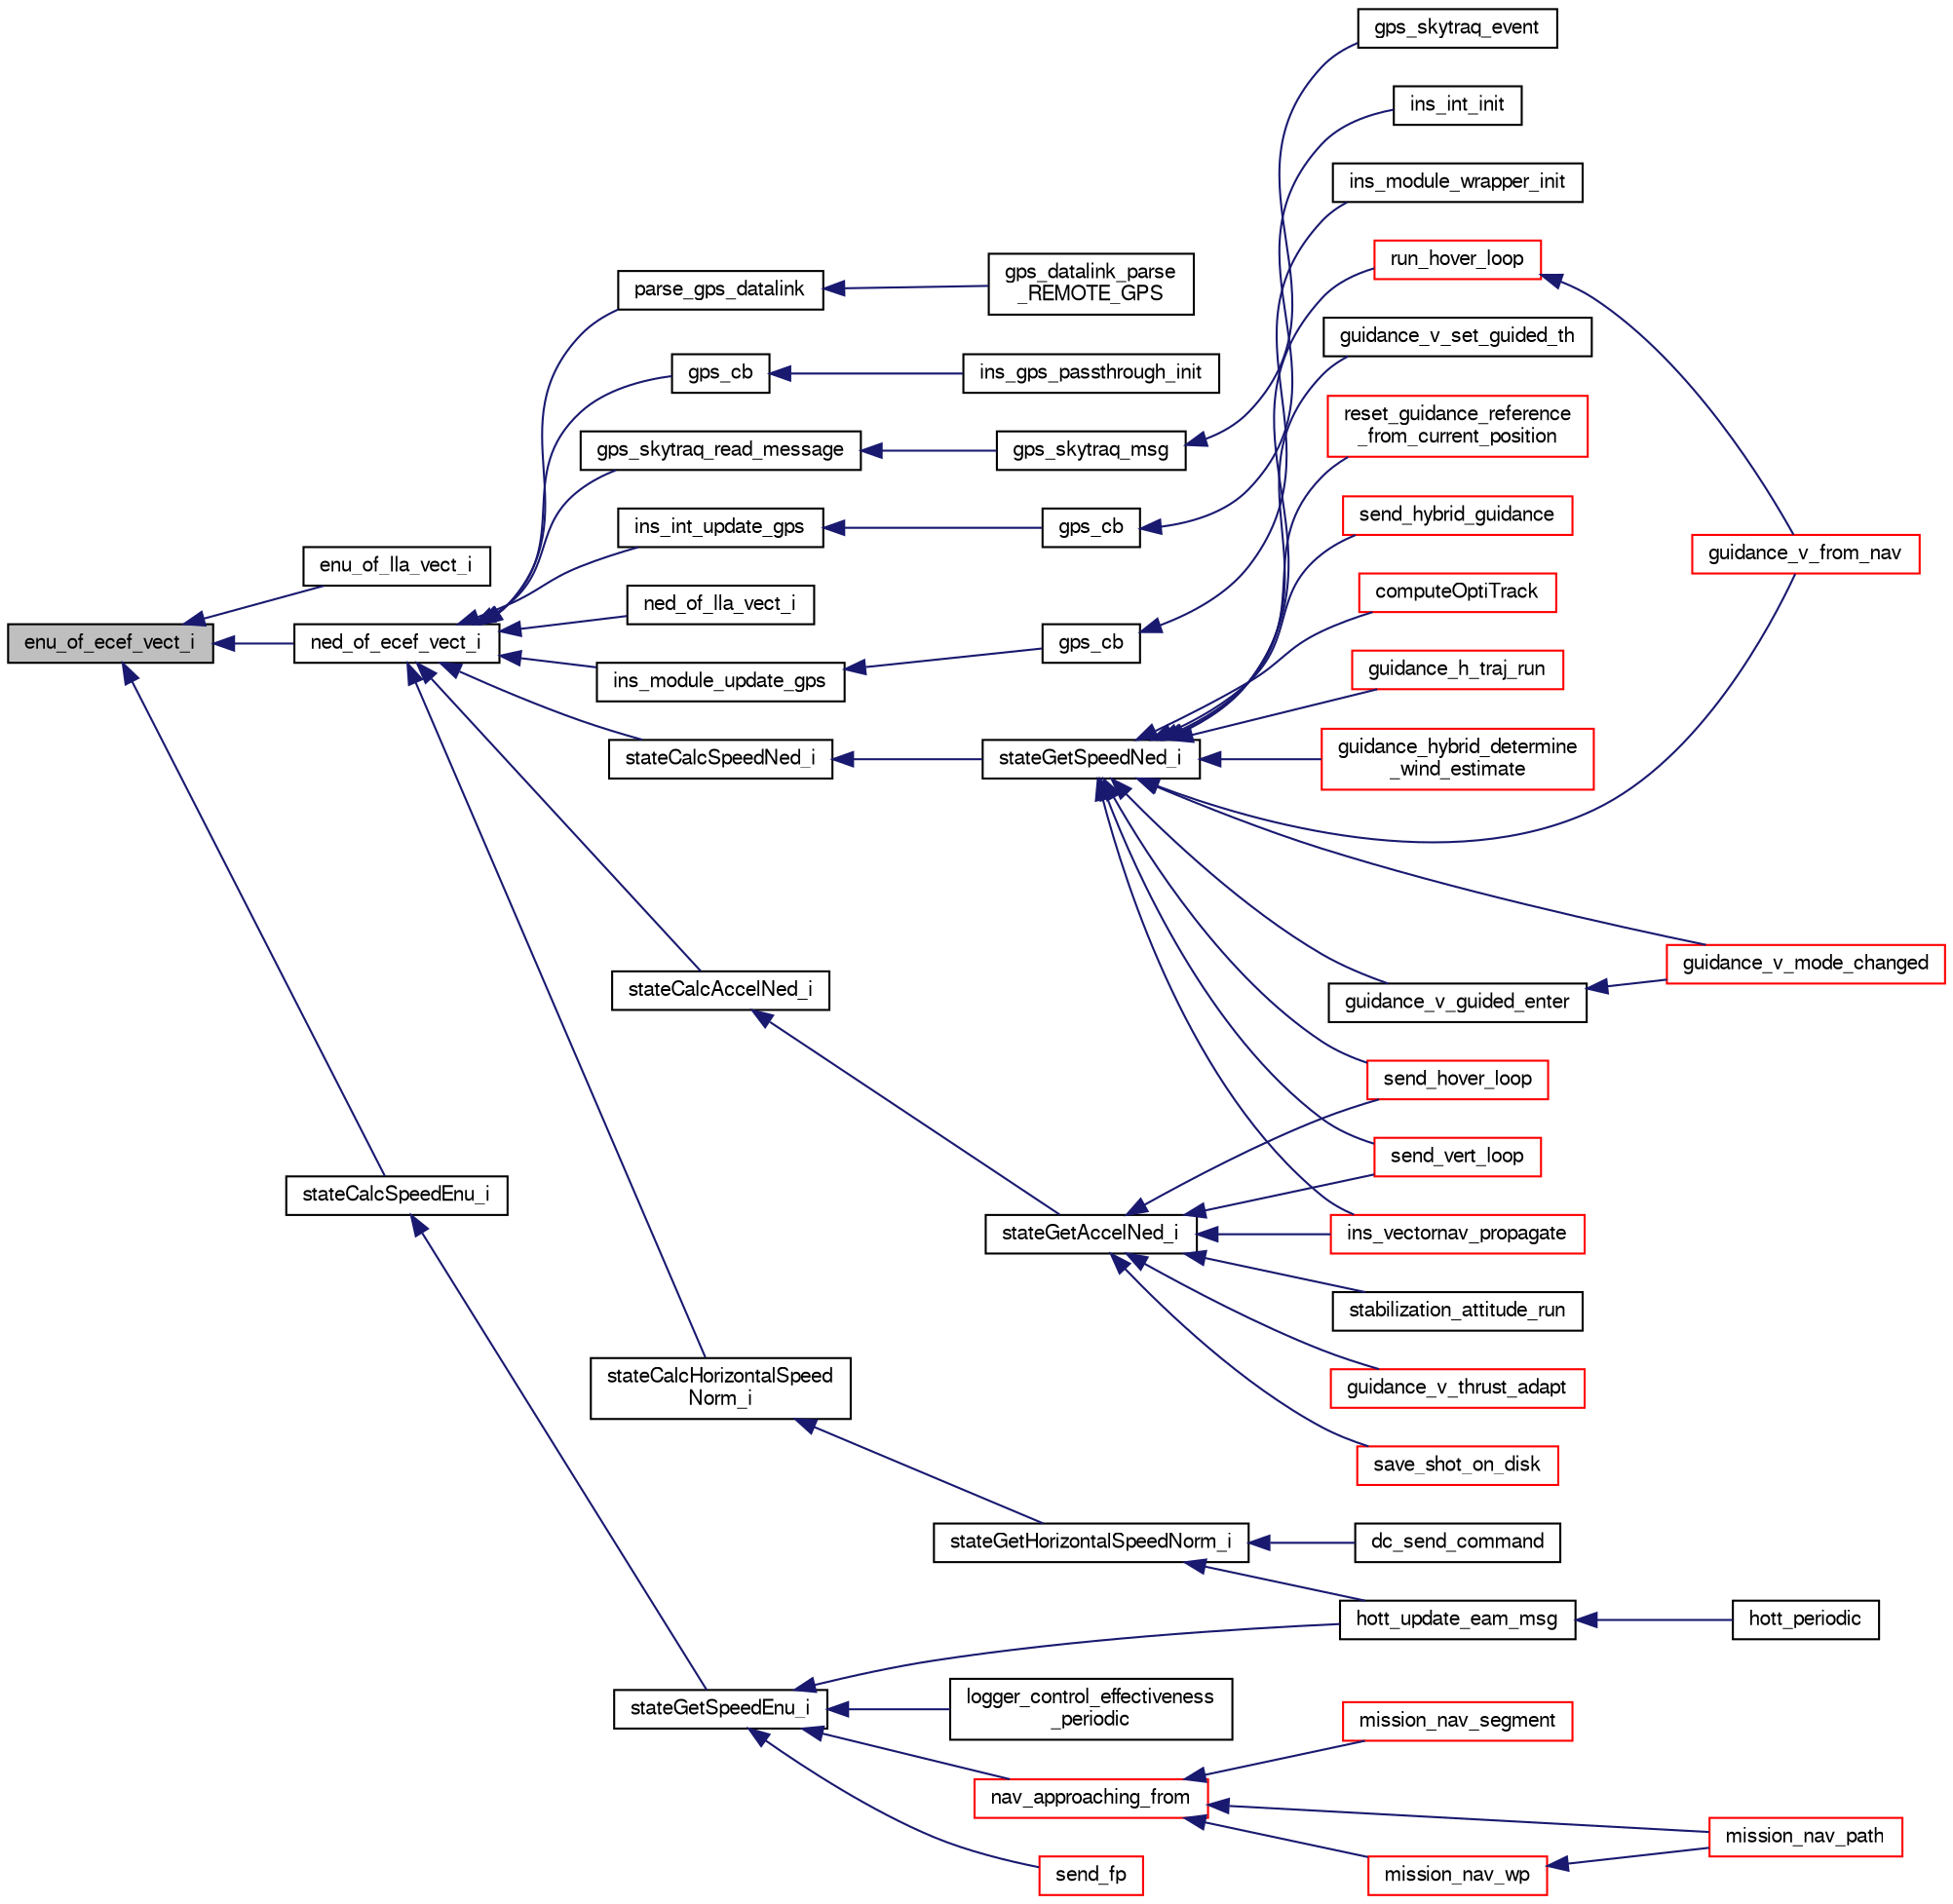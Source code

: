 digraph "enu_of_ecef_vect_i"
{
  edge [fontname="FreeSans",fontsize="10",labelfontname="FreeSans",labelfontsize="10"];
  node [fontname="FreeSans",fontsize="10",shape=record];
  rankdir="LR";
  Node1 [label="enu_of_ecef_vect_i",height=0.2,width=0.4,color="black", fillcolor="grey75", style="filled", fontcolor="black"];
  Node1 -> Node2 [dir="back",color="midnightblue",fontsize="10",style="solid",fontname="FreeSans"];
  Node2 [label="enu_of_lla_vect_i",height=0.2,width=0.4,color="black", fillcolor="white", style="filled",URL="$group__math__geodetic__int.html#ga5a24d340ac59b50eff6dc23a5102ea96"];
  Node1 -> Node3 [dir="back",color="midnightblue",fontsize="10",style="solid",fontname="FreeSans"];
  Node3 [label="ned_of_ecef_vect_i",height=0.2,width=0.4,color="black", fillcolor="white", style="filled",URL="$group__math__geodetic__int.html#gab4eda479f4c01e96082d8a352f16cfea",tooltip="Rotate a vector from ECEF to NED. "];
  Node3 -> Node4 [dir="back",color="midnightblue",fontsize="10",style="solid",fontname="FreeSans"];
  Node4 [label="ned_of_lla_vect_i",height=0.2,width=0.4,color="black", fillcolor="white", style="filled",URL="$group__math__geodetic__int.html#ga58243b878d6c96d0bbbae0cc1950da75"];
  Node3 -> Node5 [dir="back",color="midnightblue",fontsize="10",style="solid",fontname="FreeSans"];
  Node5 [label="ins_module_update_gps",height=0.2,width=0.4,color="black", fillcolor="white", style="filled",URL="$ins__skeleton_8h.html#a100e42fb6d9efadca6cf81fbd5d57103"];
  Node5 -> Node6 [dir="back",color="midnightblue",fontsize="10",style="solid",fontname="FreeSans"];
  Node6 [label="gps_cb",height=0.2,width=0.4,color="black", fillcolor="white", style="filled",URL="$ins__skeleton_8c.html#a1c1656ce80fe1f1ad49fea691164dbf8"];
  Node6 -> Node7 [dir="back",color="midnightblue",fontsize="10",style="solid",fontname="FreeSans"];
  Node7 [label="ins_module_wrapper_init",height=0.2,width=0.4,color="black", fillcolor="white", style="filled",URL="$ins__skeleton_8h.html#a36545e3f7b1233bb331ff0952d01a9bc"];
  Node3 -> Node8 [dir="back",color="midnightblue",fontsize="10",style="solid",fontname="FreeSans"];
  Node8 [label="stateCalcSpeedNed_i",height=0.2,width=0.4,color="black", fillcolor="white", style="filled",URL="$group__state__velocity.html#gaefc74e9c1a2033ec07959a2fde629bd5"];
  Node8 -> Node9 [dir="back",color="midnightblue",fontsize="10",style="solid",fontname="FreeSans"];
  Node9 [label="stateGetSpeedNed_i",height=0.2,width=0.4,color="black", fillcolor="white", style="filled",URL="$group__state__velocity.html#gaed641b0c36e2ad2407a97be88ec2506c",tooltip="Get ground speed in local NED coordinates (int). "];
  Node9 -> Node10 [dir="back",color="midnightblue",fontsize="10",style="solid",fontname="FreeSans"];
  Node10 [label="computeOptiTrack",height=0.2,width=0.4,color="red", fillcolor="white", style="filled",URL="$optical__flow__hover_8c.html#a04b77d27bd41ebc387425f8ea0d1166b",tooltip="Get the desired Euler angles for optitrack stabilization. "];
  Node9 -> Node11 [dir="back",color="midnightblue",fontsize="10",style="solid",fontname="FreeSans"];
  Node11 [label="guidance_h_traj_run",height=0.2,width=0.4,color="red", fillcolor="white", style="filled",URL="$rotorcraft_2guidance_2guidance__h_8c.html#a8e62f2d5d3bf28402b1c4297a5270c56"];
  Node9 -> Node12 [dir="back",color="midnightblue",fontsize="10",style="solid",fontname="FreeSans"];
  Node12 [label="guidance_hybrid_determine\l_wind_estimate",height=0.2,width=0.4,color="red", fillcolor="white", style="filled",URL="$guidance__hybrid_8h.html#a7c2b462cc2bcef67834d8730c955e339",tooltip="Description. "];
  Node9 -> Node13 [dir="back",color="midnightblue",fontsize="10",style="solid",fontname="FreeSans"];
  Node13 [label="guidance_v_from_nav",height=0.2,width=0.4,color="red", fillcolor="white", style="filled",URL="$rotorcraft_2guidance_2guidance__v_8h.html#adee3e8feda47516b9c7ccbb1b97daaf6",tooltip="Set guidance setpoint from NAV and run hover loop. "];
  Node9 -> Node14 [dir="back",color="midnightblue",fontsize="10",style="solid",fontname="FreeSans"];
  Node14 [label="guidance_v_guided_enter",height=0.2,width=0.4,color="black", fillcolor="white", style="filled",URL="$rotorcraft_2guidance_2guidance__v_8h.html#a726df520277832e62c3f28e00518394b",tooltip="Enter GUIDED mode control. "];
  Node14 -> Node15 [dir="back",color="midnightblue",fontsize="10",style="solid",fontname="FreeSans"];
  Node15 [label="guidance_v_mode_changed",height=0.2,width=0.4,color="red", fillcolor="white", style="filled",URL="$rotorcraft_2guidance_2guidance__v_8h.html#ac24445848e497e9b0da2913cecb0db73"];
  Node9 -> Node15 [dir="back",color="midnightblue",fontsize="10",style="solid",fontname="FreeSans"];
  Node9 -> Node16 [dir="back",color="midnightblue",fontsize="10",style="solid",fontname="FreeSans"];
  Node16 [label="guidance_v_set_guided_th",height=0.2,width=0.4,color="black", fillcolor="white", style="filled",URL="$rotorcraft_2guidance_2guidance__v_8h.html#a5505b1866cb6b0cd1f3bc6b309a2964f"];
  Node9 -> Node17 [dir="back",color="midnightblue",fontsize="10",style="solid",fontname="FreeSans"];
  Node17 [label="ins_vectornav_propagate",height=0.2,width=0.4,color="red", fillcolor="white", style="filled",URL="$ins__vectornav_8h.html#a5e1e0a3cd2eead4dc89bec75e33e5618",tooltip="Propagate the received states into the vehicle state machine. "];
  Node9 -> Node18 [dir="back",color="midnightblue",fontsize="10",style="solid",fontname="FreeSans"];
  Node18 [label="reset_guidance_reference\l_from_current_position",height=0.2,width=0.4,color="red", fillcolor="white", style="filled",URL="$rotorcraft_2guidance_2guidance__h_8c.html#ad9bd6447dd5cea00192adfbbf5a30cd5"];
  Node9 -> Node19 [dir="back",color="midnightblue",fontsize="10",style="solid",fontname="FreeSans"];
  Node19 [label="run_hover_loop",height=0.2,width=0.4,color="red", fillcolor="white", style="filled",URL="$rotorcraft_2guidance_2guidance__v_8h.html#add8143296d90990e7c8da2e1c67c6e62"];
  Node19 -> Node13 [dir="back",color="midnightblue",fontsize="10",style="solid",fontname="FreeSans"];
  Node9 -> Node20 [dir="back",color="midnightblue",fontsize="10",style="solid",fontname="FreeSans"];
  Node20 [label="send_hover_loop",height=0.2,width=0.4,color="red", fillcolor="white", style="filled",URL="$rotorcraft_2guidance_2guidance__h_8c.html#a201cd650d5a492b4c0fc3397f97a95c1"];
  Node9 -> Node21 [dir="back",color="midnightblue",fontsize="10",style="solid",fontname="FreeSans"];
  Node21 [label="send_hybrid_guidance",height=0.2,width=0.4,color="red", fillcolor="white", style="filled",URL="$guidance__hybrid_8c.html#a4d9863cd167e7a386e17fcc61693b15c"];
  Node9 -> Node22 [dir="back",color="midnightblue",fontsize="10",style="solid",fontname="FreeSans"];
  Node22 [label="send_vert_loop",height=0.2,width=0.4,color="red", fillcolor="white", style="filled",URL="$rotorcraft_2guidance_2guidance__v_8c.html#a7e8c6f0d135e50d0eb256cad00bb9dcf"];
  Node3 -> Node23 [dir="back",color="midnightblue",fontsize="10",style="solid",fontname="FreeSans"];
  Node23 [label="stateCalcHorizontalSpeed\lNorm_i",height=0.2,width=0.4,color="black", fillcolor="white", style="filled",URL="$group__state__velocity.html#gaa0a543aa37e93fe32b4d7d4312ef5f2b"];
  Node23 -> Node24 [dir="back",color="midnightblue",fontsize="10",style="solid",fontname="FreeSans"];
  Node24 [label="stateGetHorizontalSpeedNorm_i",height=0.2,width=0.4,color="black", fillcolor="white", style="filled",URL="$group__state__velocity.html#gafb59e9bd904a64a08bf4413a84fb6859",tooltip="Get norm of horizontal ground speed (int). "];
  Node24 -> Node25 [dir="back",color="midnightblue",fontsize="10",style="solid",fontname="FreeSans"];
  Node25 [label="dc_send_command",height=0.2,width=0.4,color="black", fillcolor="white", style="filled",URL="$uart__cam__ctrl_8c.html#a833f16388be36136f5d7d173200d5e95",tooltip="Send Command To Camera. "];
  Node24 -> Node26 [dir="back",color="midnightblue",fontsize="10",style="solid",fontname="FreeSans"];
  Node26 [label="hott_update_eam_msg",height=0.2,width=0.4,color="black", fillcolor="white", style="filled",URL="$hott__eam_8h.html#a35e5d6a8530dfc81c2402694e03ea334"];
  Node26 -> Node27 [dir="back",color="midnightblue",fontsize="10",style="solid",fontname="FreeSans"];
  Node27 [label="hott_periodic",height=0.2,width=0.4,color="black", fillcolor="white", style="filled",URL="$modules_2hott_2hott_8h.html#af9ecdbaed8d1ef59e40fba97cbe0b6ac"];
  Node3 -> Node28 [dir="back",color="midnightblue",fontsize="10",style="solid",fontname="FreeSans"];
  Node28 [label="stateCalcAccelNed_i",height=0.2,width=0.4,color="black", fillcolor="white", style="filled",URL="$group__state__acceleration.html#ga48146adcdcd09bb704335795c6624ad8"];
  Node28 -> Node29 [dir="back",color="midnightblue",fontsize="10",style="solid",fontname="FreeSans"];
  Node29 [label="stateGetAccelNed_i",height=0.2,width=0.4,color="black", fillcolor="white", style="filled",URL="$group__state__acceleration.html#gab55b482bd9fe875141bafd34beda8bb4",tooltip="Get acceleration in NED coordinates (int). "];
  Node29 -> Node30 [dir="back",color="midnightblue",fontsize="10",style="solid",fontname="FreeSans"];
  Node30 [label="guidance_v_thrust_adapt",height=0.2,width=0.4,color="red", fillcolor="white", style="filled",URL="$rotorcraft_2guidance_2guidance__v_8h.html#a0f2c0608e9949e1d68952c3491a30a83"];
  Node29 -> Node17 [dir="back",color="midnightblue",fontsize="10",style="solid",fontname="FreeSans"];
  Node29 -> Node31 [dir="back",color="midnightblue",fontsize="10",style="solid",fontname="FreeSans"];
  Node31 [label="save_shot_on_disk",height=0.2,width=0.4,color="red", fillcolor="white", style="filled",URL="$video__usb__logger_8c.html#abc8ecf0e87a6e3a49488238acc2ceee8"];
  Node29 -> Node20 [dir="back",color="midnightblue",fontsize="10",style="solid",fontname="FreeSans"];
  Node29 -> Node22 [dir="back",color="midnightblue",fontsize="10",style="solid",fontname="FreeSans"];
  Node29 -> Node32 [dir="back",color="midnightblue",fontsize="10",style="solid",fontname="FreeSans"];
  Node32 [label="stabilization_attitude_run",height=0.2,width=0.4,color="black", fillcolor="white", style="filled",URL="$stabilization__attitude__heli__indi_8c.html#add1138c9aae1adaafdb42ddf2f0c039a"];
  Node3 -> Node33 [dir="back",color="midnightblue",fontsize="10",style="solid",fontname="FreeSans"];
  Node33 [label="parse_gps_datalink",height=0.2,width=0.4,color="black", fillcolor="white", style="filled",URL="$gps__datalink_8c.html#acf0d0a2f2aabd5cd4c83a13af96466f3",tooltip="Parse the REMOTE_GPS datalink packet. "];
  Node33 -> Node34 [dir="back",color="midnightblue",fontsize="10",style="solid",fontname="FreeSans"];
  Node34 [label="gps_datalink_parse\l_REMOTE_GPS",height=0.2,width=0.4,color="black", fillcolor="white", style="filled",URL="$gps__datalink_8h.html#a217a35f230e3154843b789ea864ac86c"];
  Node3 -> Node35 [dir="back",color="midnightblue",fontsize="10",style="solid",fontname="FreeSans"];
  Node35 [label="gps_skytraq_read_message",height=0.2,width=0.4,color="black", fillcolor="white", style="filled",URL="$gps__skytraq_8c.html#a82455efa55f2f00f1ab1524b9f82dc1d"];
  Node35 -> Node36 [dir="back",color="midnightblue",fontsize="10",style="solid",fontname="FreeSans"];
  Node36 [label="gps_skytraq_msg",height=0.2,width=0.4,color="black", fillcolor="white", style="filled",URL="$gps__skytraq_8c.html#a9480384f1c4dd5c8ff24fb7989dbe194"];
  Node36 -> Node37 [dir="back",color="midnightblue",fontsize="10",style="solid",fontname="FreeSans"];
  Node37 [label="gps_skytraq_event",height=0.2,width=0.4,color="black", fillcolor="white", style="filled",URL="$gps__skytraq_8h.html#a7b24ce985ade2631c7aa2ac72d643a43"];
  Node3 -> Node38 [dir="back",color="midnightblue",fontsize="10",style="solid",fontname="FreeSans"];
  Node38 [label="gps_cb",height=0.2,width=0.4,color="black", fillcolor="white", style="filled",URL="$ins__gps__passthrough_8c.html#a1c1656ce80fe1f1ad49fea691164dbf8"];
  Node38 -> Node39 [dir="back",color="midnightblue",fontsize="10",style="solid",fontname="FreeSans"];
  Node39 [label="ins_gps_passthrough_init",height=0.2,width=0.4,color="black", fillcolor="white", style="filled",URL="$ins__gps__passthrough_8h.html#a65b4389487e1468dd9245eacf2ce07b3"];
  Node3 -> Node40 [dir="back",color="midnightblue",fontsize="10",style="solid",fontname="FreeSans"];
  Node40 [label="ins_int_update_gps",height=0.2,width=0.4,color="black", fillcolor="white", style="filled",URL="$ins__int_8h.html#a54df8c17ccf7a20d6ca09ad0b8f45db3"];
  Node40 -> Node41 [dir="back",color="midnightblue",fontsize="10",style="solid",fontname="FreeSans"];
  Node41 [label="gps_cb",height=0.2,width=0.4,color="black", fillcolor="white", style="filled",URL="$ins__int_8c.html#a1c1656ce80fe1f1ad49fea691164dbf8"];
  Node41 -> Node42 [dir="back",color="midnightblue",fontsize="10",style="solid",fontname="FreeSans"];
  Node42 [label="ins_int_init",height=0.2,width=0.4,color="black", fillcolor="white", style="filled",URL="$ins__int_8h.html#a6f47e4e65f9697a961c3bef79e9029e4"];
  Node1 -> Node43 [dir="back",color="midnightblue",fontsize="10",style="solid",fontname="FreeSans"];
  Node43 [label="stateCalcSpeedEnu_i",height=0.2,width=0.4,color="black", fillcolor="white", style="filled",URL="$group__state__velocity.html#gac5705ba421760a77d8a4e7eab67a8f73"];
  Node43 -> Node44 [dir="back",color="midnightblue",fontsize="10",style="solid",fontname="FreeSans"];
  Node44 [label="stateGetSpeedEnu_i",height=0.2,width=0.4,color="black", fillcolor="white", style="filled",URL="$group__state__velocity.html#ga1a409d27e4a63124d4386ec3466366ff",tooltip="Get ground speed in local ENU coordinates (int). "];
  Node44 -> Node26 [dir="back",color="midnightblue",fontsize="10",style="solid",fontname="FreeSans"];
  Node44 -> Node45 [dir="back",color="midnightblue",fontsize="10",style="solid",fontname="FreeSans"];
  Node45 [label="logger_control_effectiveness\l_periodic",height=0.2,width=0.4,color="black", fillcolor="white", style="filled",URL="$logger__control__effectiveness_8h.html#a34e7856739170b664a5dffcef7f4e5f1",tooltip="Log the values to file. "];
  Node44 -> Node46 [dir="back",color="midnightblue",fontsize="10",style="solid",fontname="FreeSans"];
  Node46 [label="nav_approaching_from",height=0.2,width=0.4,color="red", fillcolor="white", style="filled",URL="$rotorcraft_2navigation_8h.html#aaf9918ecc77bfcd04db5946530d1f9b7",tooltip="Proximity tests on approaching a wp. "];
  Node46 -> Node47 [dir="back",color="midnightblue",fontsize="10",style="solid",fontname="FreeSans"];
  Node47 [label="mission_nav_path",height=0.2,width=0.4,color="red", fillcolor="white", style="filled",URL="$mission__rotorcraft__nav_8c.html#aa8f5e01954042e24fc602d1de265a30f",tooltip="Navigation function along a path. "];
  Node46 -> Node48 [dir="back",color="midnightblue",fontsize="10",style="solid",fontname="FreeSans"];
  Node48 [label="mission_nav_segment",height=0.2,width=0.4,color="red", fillcolor="white", style="filled",URL="$mission__rotorcraft__nav_8c.html#a50f53f512b641bec8ae34365c7725720",tooltip="Navigation function along a segment. "];
  Node46 -> Node49 [dir="back",color="midnightblue",fontsize="10",style="solid",fontname="FreeSans"];
  Node49 [label="mission_nav_wp",height=0.2,width=0.4,color="red", fillcolor="white", style="filled",URL="$mission__rotorcraft__nav_8c.html#a2ce7f755e1c5f7c9d6bf77ee9157dda8",tooltip="Navigation function to a single waypoint. "];
  Node49 -> Node47 [dir="back",color="midnightblue",fontsize="10",style="solid",fontname="FreeSans"];
  Node44 -> Node50 [dir="back",color="midnightblue",fontsize="10",style="solid",fontname="FreeSans"];
  Node50 [label="send_fp",height=0.2,width=0.4,color="red", fillcolor="white", style="filled",URL="$rotorcraft_2autopilot__firmware_8c.html#acaec1d6d2a2c682a3236c28974830807"];
}
